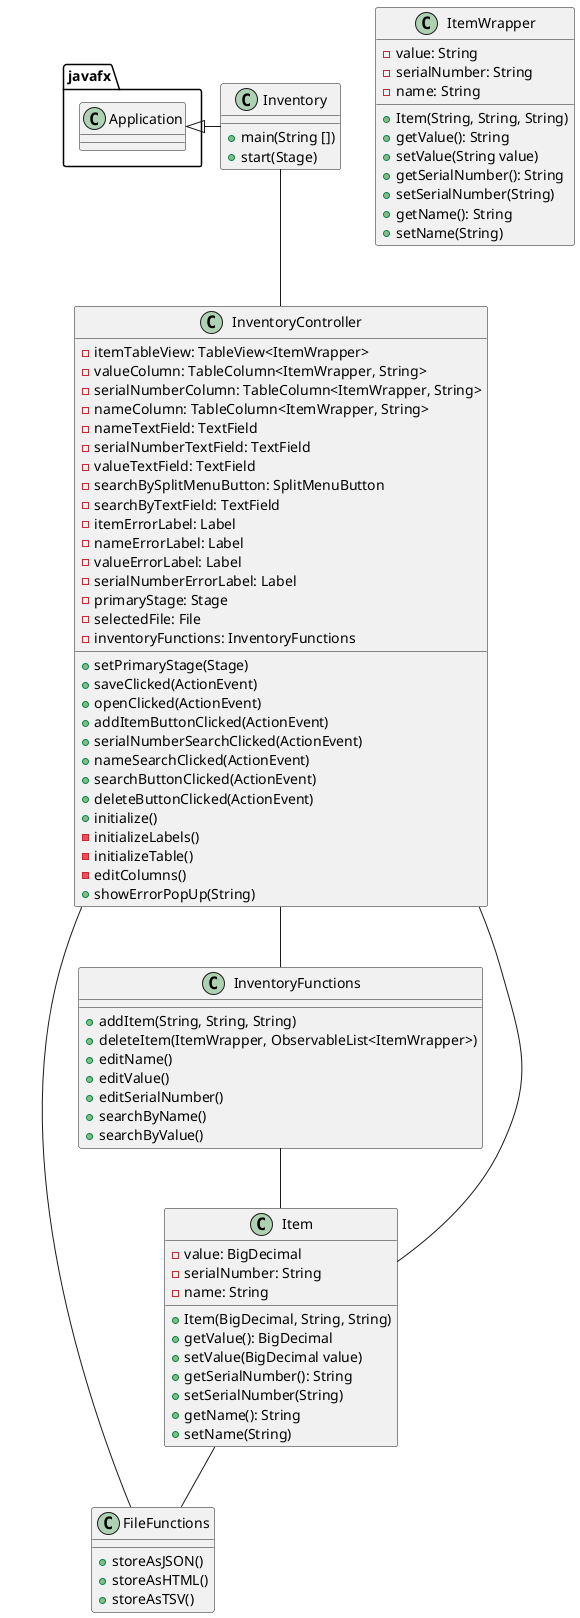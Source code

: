 @startuml
'https://plantuml.com/class-diagram

class FileFunctions{
    + storeAsJSON()
    + storeAsHTML()
    + storeAsTSV()
}

class Inventory{
    + main(String [])
    + start(Stage)
}

class InventoryController{
    - itemTableView: TableView<ItemWrapper>
    - valueColumn: TableColumn<ItemWrapper, String>
    - serialNumberColumn: TableColumn<ItemWrapper, String>
    - nameColumn: TableColumn<ItemWrapper, String>
    - nameTextField: TextField
    - serialNumberTextField: TextField
    - valueTextField: TextField
    - searchBySplitMenuButton: SplitMenuButton
    - searchByTextField: TextField
    - itemErrorLabel: Label
    - nameErrorLabel: Label
    - valueErrorLabel: Label
    - serialNumberErrorLabel: Label
    - primaryStage: Stage
    - selectedFile: File
    - inventoryFunctions: InventoryFunctions

    + setPrimaryStage(Stage)
    + saveClicked(ActionEvent)
    + openClicked(ActionEvent)
    + addItemButtonClicked(ActionEvent)
    + serialNumberSearchClicked(ActionEvent)
    + nameSearchClicked(ActionEvent)
    + searchButtonClicked(ActionEvent)
    + deleteButtonClicked(ActionEvent)
    + initialize()
    - initializeLabels()
    - initializeTable()
    - editColumns()
    + showErrorPopUp(String)
}

class InventoryFunctions{
    + addItem(String, String, String)
    + deleteItem(ItemWrapper, ObservableList<ItemWrapper>)
    + editName()
    + editValue()
    + editSerialNumber()
    + searchByName()
    + searchByValue()
}

class Item{
    - value: BigDecimal
    - serialNumber: String
    - name: String

    + Item(BigDecimal, String, String)
    + getValue(): BigDecimal
    + setValue(BigDecimal value)
    + getSerialNumber(): String
    + setSerialNumber(String)
    + getName(): String
    + setName(String)
}

class ItemWrapper{
    - value: String
    - serialNumber: String
    - name: String

    + Item(String, String, String)
    + getValue(): String
    + setValue(String value)
    + getSerialNumber(): String
    + setSerialNumber(String)
    + getName(): String
    + setName(String)
}

javafx.Application <|- Inventory
Inventory -- InventoryController
InventoryController -- InventoryFunctions
InventoryController -- Item
InventoryFunctions -- Item
FileFunctions -- InventoryController
Item -- FileFunctions



@enduml